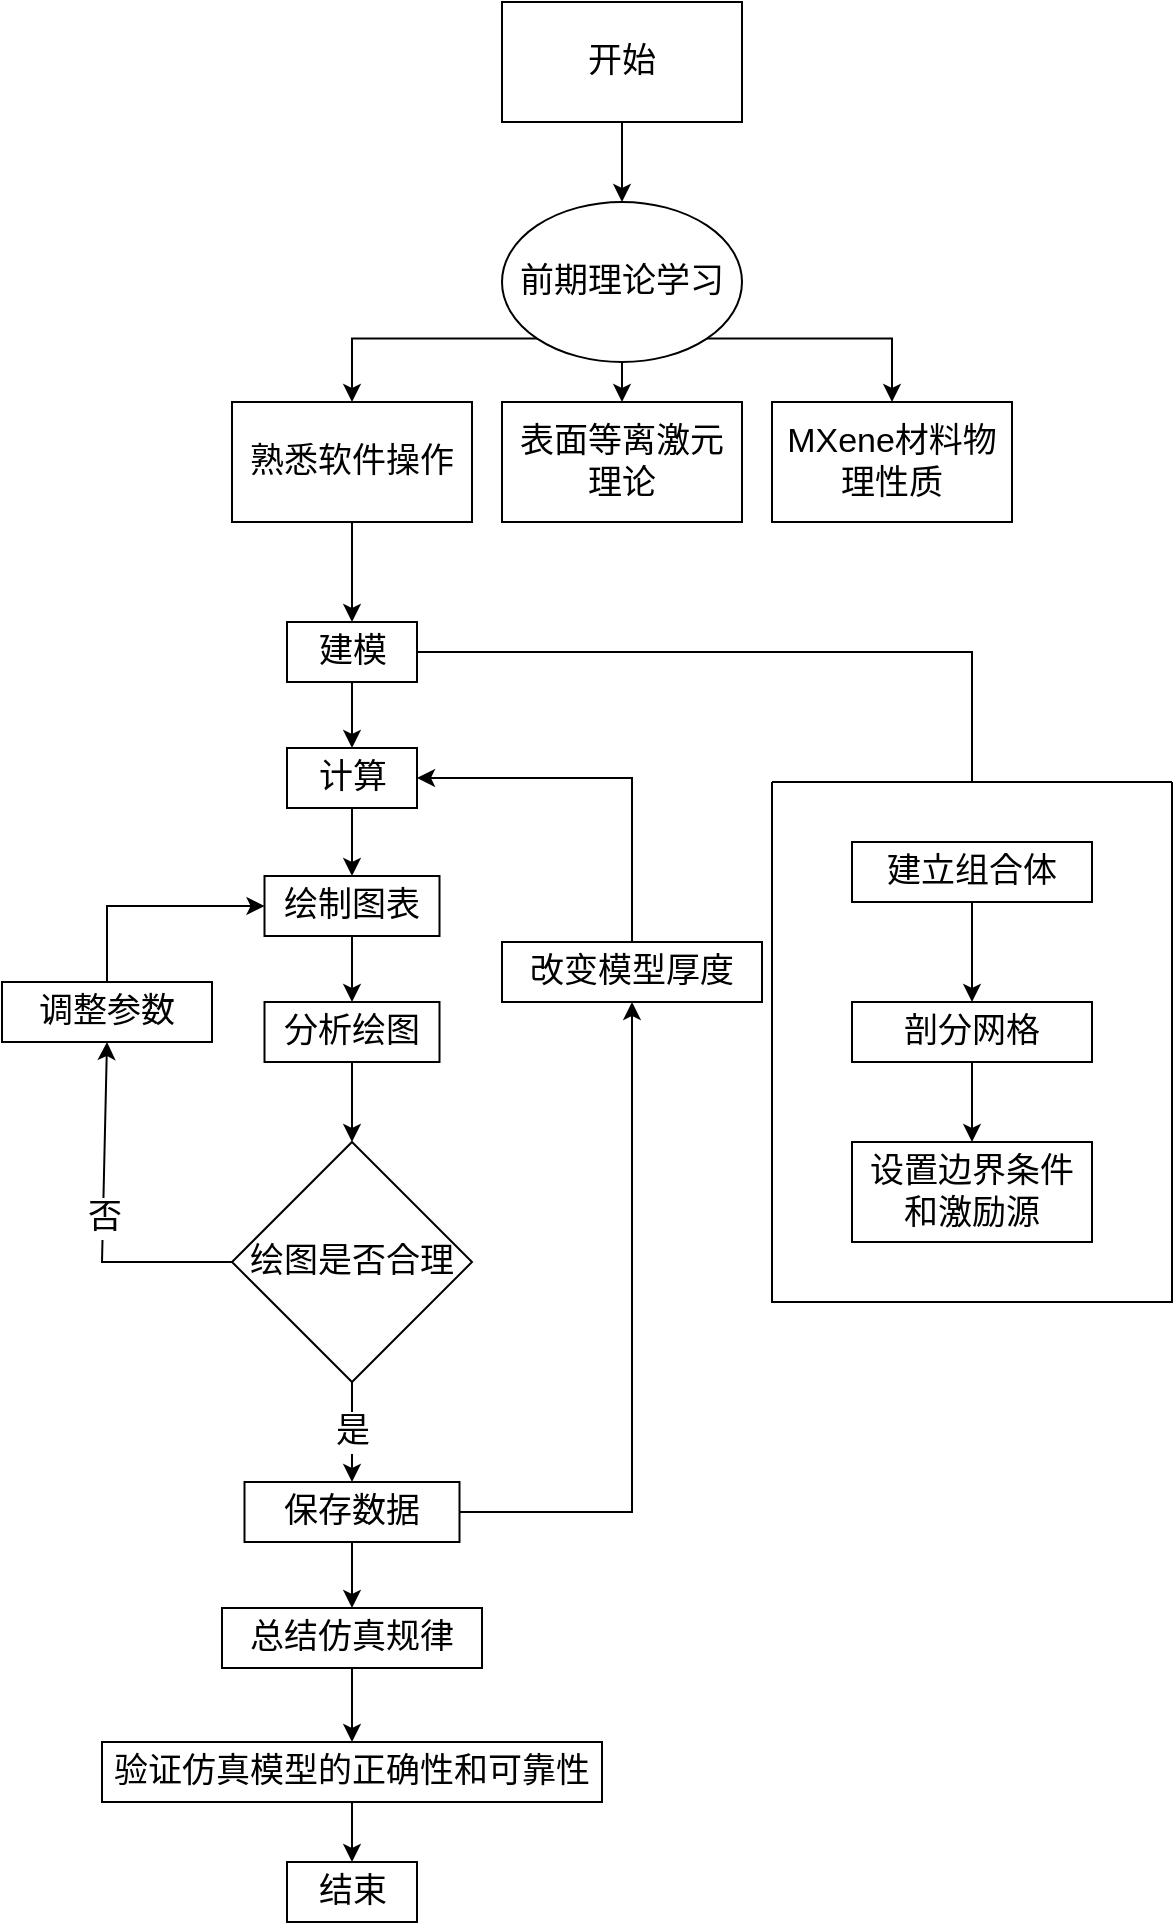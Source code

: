 <mxfile version="21.2.3" type="github">
  <diagram name="第 1 页" id="lxEXxPfOvIrX5aCoGtYV">
    <mxGraphModel dx="1235" dy="646" grid="1" gridSize="10" guides="1" tooltips="1" connect="1" arrows="1" fold="1" page="1" pageScale="1" pageWidth="2339" pageHeight="3300" math="0" shadow="0">
      <root>
        <mxCell id="0" />
        <mxCell id="1" parent="0" />
        <mxCell id="zVydbtwMKr3rRIUxapGz-3" value="" style="edgeStyle=orthogonalEdgeStyle;rounded=0;orthogonalLoop=1;jettySize=auto;html=1;fontSize=17;" edge="1" parent="1" source="zVydbtwMKr3rRIUxapGz-1" target="zVydbtwMKr3rRIUxapGz-2">
          <mxGeometry relative="1" as="geometry" />
        </mxCell>
        <mxCell id="zVydbtwMKr3rRIUxapGz-1" value="开始" style="rounded=0;whiteSpace=wrap;html=1;fontSize=17;" vertex="1" parent="1">
          <mxGeometry x="480" y="190" width="120" height="60" as="geometry" />
        </mxCell>
        <mxCell id="zVydbtwMKr3rRIUxapGz-7" style="edgeStyle=orthogonalEdgeStyle;rounded=0;orthogonalLoop=1;jettySize=auto;html=1;exitX=0;exitY=1;exitDx=0;exitDy=0;fontSize=17;" edge="1" parent="1" source="zVydbtwMKr3rRIUxapGz-2" target="zVydbtwMKr3rRIUxapGz-4">
          <mxGeometry relative="1" as="geometry" />
        </mxCell>
        <mxCell id="zVydbtwMKr3rRIUxapGz-8" style="edgeStyle=orthogonalEdgeStyle;rounded=0;orthogonalLoop=1;jettySize=auto;html=1;exitX=1;exitY=1;exitDx=0;exitDy=0;entryX=0.5;entryY=0;entryDx=0;entryDy=0;fontSize=17;" edge="1" parent="1" source="zVydbtwMKr3rRIUxapGz-2" target="zVydbtwMKr3rRIUxapGz-6">
          <mxGeometry relative="1" as="geometry" />
        </mxCell>
        <mxCell id="zVydbtwMKr3rRIUxapGz-11" style="edgeStyle=orthogonalEdgeStyle;rounded=0;orthogonalLoop=1;jettySize=auto;html=1;exitX=0.5;exitY=1;exitDx=0;exitDy=0;entryX=0.5;entryY=0;entryDx=0;entryDy=0;fontSize=17;" edge="1" parent="1" source="zVydbtwMKr3rRIUxapGz-2" target="zVydbtwMKr3rRIUxapGz-5">
          <mxGeometry relative="1" as="geometry" />
        </mxCell>
        <mxCell id="zVydbtwMKr3rRIUxapGz-2" value="前期理论学习" style="ellipse;whiteSpace=wrap;html=1;fontSize=17;" vertex="1" parent="1">
          <mxGeometry x="480" y="290" width="120" height="80" as="geometry" />
        </mxCell>
        <mxCell id="zVydbtwMKr3rRIUxapGz-4" value="熟悉软件操作" style="rounded=0;whiteSpace=wrap;html=1;fontSize=17;" vertex="1" parent="1">
          <mxGeometry x="345" y="390" width="120" height="60" as="geometry" />
        </mxCell>
        <mxCell id="zVydbtwMKr3rRIUxapGz-5" value="表面等离激元理论" style="rounded=0;whiteSpace=wrap;html=1;fontSize=17;" vertex="1" parent="1">
          <mxGeometry x="480" y="390" width="120" height="60" as="geometry" />
        </mxCell>
        <mxCell id="zVydbtwMKr3rRIUxapGz-6" value="MXene材料物理性质" style="rounded=0;whiteSpace=wrap;html=1;fontSize=17;" vertex="1" parent="1">
          <mxGeometry x="615" y="390" width="120" height="60" as="geometry" />
        </mxCell>
        <mxCell id="zVydbtwMKr3rRIUxapGz-49" style="edgeStyle=orthogonalEdgeStyle;rounded=0;orthogonalLoop=1;jettySize=auto;html=1;exitX=0.5;exitY=1;exitDx=0;exitDy=0;entryX=0.5;entryY=0;entryDx=0;entryDy=0;fontSize=17;" edge="1" parent="1" source="zVydbtwMKr3rRIUxapGz-18" target="zVydbtwMKr3rRIUxapGz-19">
          <mxGeometry relative="1" as="geometry" />
        </mxCell>
        <mxCell id="zVydbtwMKr3rRIUxapGz-18" value="熟悉软件操作" style="rounded=0;whiteSpace=wrap;html=1;fontSize=17;" vertex="1" parent="1">
          <mxGeometry x="345" y="390" width="120" height="60" as="geometry" />
        </mxCell>
        <mxCell id="zVydbtwMKr3rRIUxapGz-50" style="edgeStyle=orthogonalEdgeStyle;rounded=0;orthogonalLoop=1;jettySize=auto;html=1;exitX=0.5;exitY=1;exitDx=0;exitDy=0;entryX=0.5;entryY=0;entryDx=0;entryDy=0;fontSize=17;" edge="1" parent="1" source="zVydbtwMKr3rRIUxapGz-19" target="zVydbtwMKr3rRIUxapGz-20">
          <mxGeometry relative="1" as="geometry" />
        </mxCell>
        <mxCell id="zVydbtwMKr3rRIUxapGz-19" value="建模" style="rounded=0;whiteSpace=wrap;html=1;fontSize=17;" vertex="1" parent="1">
          <mxGeometry x="372.5" y="500" width="65" height="30" as="geometry" />
        </mxCell>
        <mxCell id="zVydbtwMKr3rRIUxapGz-51" style="edgeStyle=orthogonalEdgeStyle;rounded=0;orthogonalLoop=1;jettySize=auto;html=1;exitX=0.5;exitY=1;exitDx=0;exitDy=0;entryX=0.5;entryY=0;entryDx=0;entryDy=0;fontSize=17;" edge="1" parent="1" source="zVydbtwMKr3rRIUxapGz-20" target="zVydbtwMKr3rRIUxapGz-21">
          <mxGeometry relative="1" as="geometry" />
        </mxCell>
        <mxCell id="zVydbtwMKr3rRIUxapGz-20" value="计算" style="rounded=0;whiteSpace=wrap;html=1;fontSize=17;" vertex="1" parent="1">
          <mxGeometry x="372.5" y="563" width="65" height="30" as="geometry" />
        </mxCell>
        <mxCell id="zVydbtwMKr3rRIUxapGz-52" style="edgeStyle=orthogonalEdgeStyle;rounded=0;orthogonalLoop=1;jettySize=auto;html=1;exitX=0.5;exitY=1;exitDx=0;exitDy=0;entryX=0.5;entryY=0;entryDx=0;entryDy=0;fontSize=17;" edge="1" parent="1" source="zVydbtwMKr3rRIUxapGz-21" target="zVydbtwMKr3rRIUxapGz-22">
          <mxGeometry relative="1" as="geometry" />
        </mxCell>
        <mxCell id="zVydbtwMKr3rRIUxapGz-21" value="绘制图表" style="rounded=0;whiteSpace=wrap;html=1;fontSize=17;" vertex="1" parent="1">
          <mxGeometry x="361.25" y="627" width="87.5" height="30" as="geometry" />
        </mxCell>
        <mxCell id="zVydbtwMKr3rRIUxapGz-22" value="分析绘图" style="rounded=0;whiteSpace=wrap;html=1;fontSize=17;" vertex="1" parent="1">
          <mxGeometry x="361.25" y="690" width="87.5" height="30" as="geometry" />
        </mxCell>
        <mxCell id="zVydbtwMKr3rRIUxapGz-45" style="edgeStyle=orthogonalEdgeStyle;rounded=0;orthogonalLoop=1;jettySize=auto;html=1;exitX=1;exitY=0.5;exitDx=0;exitDy=0;entryX=0.5;entryY=1;entryDx=0;entryDy=0;fontSize=17;" edge="1" parent="1" source="zVydbtwMKr3rRIUxapGz-24" target="zVydbtwMKr3rRIUxapGz-43">
          <mxGeometry relative="1" as="geometry" />
        </mxCell>
        <mxCell id="zVydbtwMKr3rRIUxapGz-46" style="edgeStyle=orthogonalEdgeStyle;rounded=0;orthogonalLoop=1;jettySize=auto;html=1;exitX=0.5;exitY=1;exitDx=0;exitDy=0;entryX=0.5;entryY=0;entryDx=0;entryDy=0;fontSize=17;" edge="1" parent="1" source="zVydbtwMKr3rRIUxapGz-24" target="zVydbtwMKr3rRIUxapGz-26">
          <mxGeometry relative="1" as="geometry" />
        </mxCell>
        <mxCell id="zVydbtwMKr3rRIUxapGz-24" value="保存数据" style="rounded=0;whiteSpace=wrap;html=1;fontSize=17;" vertex="1" parent="1">
          <mxGeometry x="351.25" y="930" width="107.5" height="30" as="geometry" />
        </mxCell>
        <mxCell id="zVydbtwMKr3rRIUxapGz-25" value="绘图是否合理" style="rhombus;whiteSpace=wrap;html=1;fontSize=17;" vertex="1" parent="1">
          <mxGeometry x="345" y="760" width="120" height="120" as="geometry" />
        </mxCell>
        <mxCell id="zVydbtwMKr3rRIUxapGz-47" style="edgeStyle=orthogonalEdgeStyle;rounded=0;orthogonalLoop=1;jettySize=auto;html=1;exitX=0.5;exitY=1;exitDx=0;exitDy=0;entryX=0.5;entryY=0;entryDx=0;entryDy=0;fontSize=17;" edge="1" parent="1" source="zVydbtwMKr3rRIUxapGz-26" target="zVydbtwMKr3rRIUxapGz-27">
          <mxGeometry relative="1" as="geometry" />
        </mxCell>
        <mxCell id="zVydbtwMKr3rRIUxapGz-26" value="总结仿真规律" style="rounded=0;whiteSpace=wrap;html=1;fontSize=17;" vertex="1" parent="1">
          <mxGeometry x="340" y="993" width="130" height="30" as="geometry" />
        </mxCell>
        <mxCell id="zVydbtwMKr3rRIUxapGz-48" style="edgeStyle=orthogonalEdgeStyle;rounded=0;orthogonalLoop=1;jettySize=auto;html=1;exitX=0.5;exitY=1;exitDx=0;exitDy=0;entryX=0.5;entryY=0;entryDx=0;entryDy=0;fontSize=17;" edge="1" parent="1" source="zVydbtwMKr3rRIUxapGz-27" target="zVydbtwMKr3rRIUxapGz-32">
          <mxGeometry relative="1" as="geometry" />
        </mxCell>
        <mxCell id="zVydbtwMKr3rRIUxapGz-27" value="验证仿真模型的正确性和可靠性" style="rounded=0;whiteSpace=wrap;html=1;fontSize=17;" vertex="1" parent="1">
          <mxGeometry x="280" y="1060" width="250" height="30" as="geometry" />
        </mxCell>
        <mxCell id="zVydbtwMKr3rRIUxapGz-32" value="结束" style="rounded=0;whiteSpace=wrap;html=1;fontSize=17;" vertex="1" parent="1">
          <mxGeometry x="372.5" y="1120" width="65" height="30" as="geometry" />
        </mxCell>
        <mxCell id="zVydbtwMKr3rRIUxapGz-40" style="edgeStyle=orthogonalEdgeStyle;rounded=0;orthogonalLoop=1;jettySize=auto;html=1;exitX=0.5;exitY=0;exitDx=0;exitDy=0;entryX=0;entryY=0.5;entryDx=0;entryDy=0;fontSize=17;" edge="1" parent="1" source="zVydbtwMKr3rRIUxapGz-37" target="zVydbtwMKr3rRIUxapGz-21">
          <mxGeometry relative="1" as="geometry" />
        </mxCell>
        <mxCell id="zVydbtwMKr3rRIUxapGz-37" value="调整参数" style="rounded=0;whiteSpace=wrap;html=1;fontSize=17;" vertex="1" parent="1">
          <mxGeometry x="230" y="680" width="105" height="30" as="geometry" />
        </mxCell>
        <mxCell id="zVydbtwMKr3rRIUxapGz-42" style="edgeStyle=orthogonalEdgeStyle;rounded=0;orthogonalLoop=1;jettySize=auto;html=1;exitX=0.5;exitY=1;exitDx=0;exitDy=0;fontSize=17;" edge="1" parent="1" source="zVydbtwMKr3rRIUxapGz-22" target="zVydbtwMKr3rRIUxapGz-25">
          <mxGeometry relative="1" as="geometry" />
        </mxCell>
        <mxCell id="zVydbtwMKr3rRIUxapGz-44" style="edgeStyle=orthogonalEdgeStyle;rounded=0;orthogonalLoop=1;jettySize=auto;html=1;exitX=0.5;exitY=0;exitDx=0;exitDy=0;entryX=1;entryY=0.5;entryDx=0;entryDy=0;fontSize=17;" edge="1" parent="1" source="zVydbtwMKr3rRIUxapGz-43" target="zVydbtwMKr3rRIUxapGz-20">
          <mxGeometry relative="1" as="geometry" />
        </mxCell>
        <mxCell id="zVydbtwMKr3rRIUxapGz-43" value="改变模型厚度" style="rounded=0;whiteSpace=wrap;html=1;fontSize=17;" vertex="1" parent="1">
          <mxGeometry x="480" y="660" width="130" height="30" as="geometry" />
        </mxCell>
        <mxCell id="zVydbtwMKr3rRIUxapGz-55" value="" style="endArrow=classic;html=1;rounded=0;entryX=0.5;entryY=0;entryDx=0;entryDy=0;exitX=0.5;exitY=1;exitDx=0;exitDy=0;fontSize=17;" edge="1" parent="1" source="zVydbtwMKr3rRIUxapGz-25" target="zVydbtwMKr3rRIUxapGz-24">
          <mxGeometry relative="1" as="geometry">
            <mxPoint x="405" y="840" as="sourcePoint" />
            <mxPoint x="545" y="810" as="targetPoint" />
          </mxGeometry>
        </mxCell>
        <mxCell id="zVydbtwMKr3rRIUxapGz-56" value="是" style="edgeLabel;resizable=0;html=1;align=center;verticalAlign=middle;fontSize=17;" connectable="0" vertex="1" parent="zVydbtwMKr3rRIUxapGz-55">
          <mxGeometry relative="1" as="geometry" />
        </mxCell>
        <mxCell id="zVydbtwMKr3rRIUxapGz-57" value="" style="endArrow=classic;html=1;rounded=0;entryX=0.5;entryY=1;entryDx=0;entryDy=0;exitX=0;exitY=0.5;exitDx=0;exitDy=0;fontSize=17;" edge="1" parent="1" source="zVydbtwMKr3rRIUxapGz-25" target="zVydbtwMKr3rRIUxapGz-37">
          <mxGeometry relative="1" as="geometry">
            <mxPoint x="415" y="850" as="sourcePoint" />
            <mxPoint x="415" y="890" as="targetPoint" />
            <Array as="points">
              <mxPoint x="280" y="820" />
            </Array>
          </mxGeometry>
        </mxCell>
        <mxCell id="zVydbtwMKr3rRIUxapGz-58" value="否" style="edgeLabel;resizable=0;html=1;align=center;verticalAlign=middle;fontSize=17;" connectable="0" vertex="1" parent="zVydbtwMKr3rRIUxapGz-57">
          <mxGeometry relative="1" as="geometry" />
        </mxCell>
        <mxCell id="zVydbtwMKr3rRIUxapGz-61" value="" style="swimlane;startSize=0;fontSize=17;" vertex="1" parent="1">
          <mxGeometry x="615" y="580" width="200" height="260" as="geometry">
            <mxRectangle x="620" y="550" width="50" height="40" as="alternateBounds" />
          </mxGeometry>
        </mxCell>
        <mxCell id="zVydbtwMKr3rRIUxapGz-13" value="建立组合体" style="rounded=0;whiteSpace=wrap;html=1;fontSize=17;" vertex="1" parent="zVydbtwMKr3rRIUxapGz-61">
          <mxGeometry x="40" y="30" width="120" height="30" as="geometry" />
        </mxCell>
        <mxCell id="zVydbtwMKr3rRIUxapGz-14" value="剖分网格" style="rounded=0;whiteSpace=wrap;html=1;fontSize=17;" vertex="1" parent="zVydbtwMKr3rRIUxapGz-61">
          <mxGeometry x="40" y="110" width="120" height="30" as="geometry" />
        </mxCell>
        <mxCell id="zVydbtwMKr3rRIUxapGz-59" style="edgeStyle=orthogonalEdgeStyle;rounded=0;orthogonalLoop=1;jettySize=auto;html=1;exitX=0.5;exitY=1;exitDx=0;exitDy=0;entryX=0.5;entryY=0;entryDx=0;entryDy=0;fontSize=17;" edge="1" parent="zVydbtwMKr3rRIUxapGz-61" source="zVydbtwMKr3rRIUxapGz-13" target="zVydbtwMKr3rRIUxapGz-14">
          <mxGeometry relative="1" as="geometry" />
        </mxCell>
        <mxCell id="zVydbtwMKr3rRIUxapGz-15" value="设置边界条件和激励源" style="rounded=0;whiteSpace=wrap;html=1;fontSize=17;" vertex="1" parent="zVydbtwMKr3rRIUxapGz-61">
          <mxGeometry x="40" y="180" width="120" height="50" as="geometry" />
        </mxCell>
        <mxCell id="zVydbtwMKr3rRIUxapGz-60" style="edgeStyle=orthogonalEdgeStyle;rounded=0;orthogonalLoop=1;jettySize=auto;html=1;exitX=0.5;exitY=1;exitDx=0;exitDy=0;entryX=0.5;entryY=0;entryDx=0;entryDy=0;fontSize=17;" edge="1" parent="zVydbtwMKr3rRIUxapGz-61" source="zVydbtwMKr3rRIUxapGz-14" target="zVydbtwMKr3rRIUxapGz-15">
          <mxGeometry relative="1" as="geometry" />
        </mxCell>
        <mxCell id="zVydbtwMKr3rRIUxapGz-63" value="建立组合体" style="rounded=0;whiteSpace=wrap;html=1;fontSize=17;" vertex="1" parent="zVydbtwMKr3rRIUxapGz-61">
          <mxGeometry x="40" y="30" width="120" height="30" as="geometry" />
        </mxCell>
        <mxCell id="zVydbtwMKr3rRIUxapGz-64" value="建立组合体" style="rounded=0;whiteSpace=wrap;html=1;fontSize=17;" vertex="1" parent="zVydbtwMKr3rRIUxapGz-61">
          <mxGeometry x="40" y="30" width="120" height="30" as="geometry" />
        </mxCell>
        <mxCell id="zVydbtwMKr3rRIUxapGz-65" value="建立组合体" style="rounded=0;whiteSpace=wrap;html=1;fontSize=17;" vertex="1" parent="zVydbtwMKr3rRIUxapGz-61">
          <mxGeometry x="40" y="30" width="120" height="30" as="geometry" />
        </mxCell>
        <mxCell id="zVydbtwMKr3rRIUxapGz-66" value="设置边界条件和激励源" style="rounded=0;whiteSpace=wrap;html=1;fontSize=17;" vertex="1" parent="zVydbtwMKr3rRIUxapGz-61">
          <mxGeometry x="40" y="180" width="120" height="50" as="geometry" />
        </mxCell>
        <mxCell id="zVydbtwMKr3rRIUxapGz-62" value="" style="endArrow=none;html=1;rounded=0;entryX=0.5;entryY=0;entryDx=0;entryDy=0;exitX=1;exitY=0.5;exitDx=0;exitDy=0;fontSize=17;" edge="1" parent="1" source="zVydbtwMKr3rRIUxapGz-19" target="zVydbtwMKr3rRIUxapGz-61">
          <mxGeometry width="50" height="50" relative="1" as="geometry">
            <mxPoint x="570" y="740" as="sourcePoint" />
            <mxPoint x="620" y="690" as="targetPoint" />
            <Array as="points">
              <mxPoint x="715" y="515" />
            </Array>
          </mxGeometry>
        </mxCell>
      </root>
    </mxGraphModel>
  </diagram>
</mxfile>
